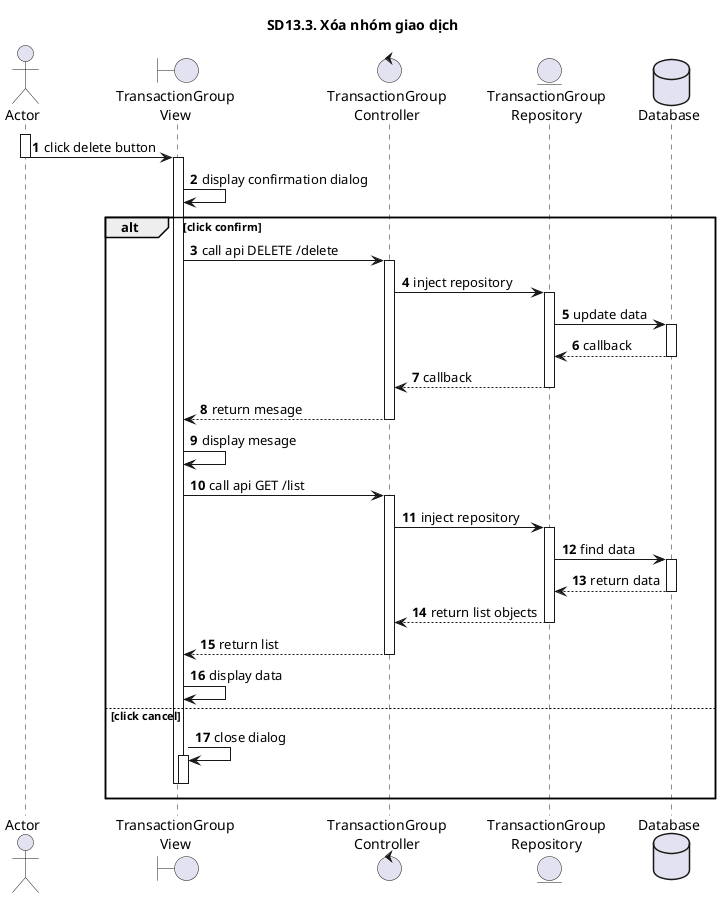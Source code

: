@startuml SQ
autonumber
title SD13.3. Xóa nhóm giao dịch
actor "Actor" as actor
boundary "TransactionGroup\nView" as view
control "TransactionGroup\nController" as controller
entity "TransactionGroup\nRepository" as model
database "Database" as database
activate actor
actor -> view : click delete button
deactivate actor
activate view
view -> view: display confirmation dialog
alt click confirm
view -> controller : call api DELETE /delete
activate controller
controller -> model : inject repository
activate model
model -> database : update data
activate database
database --> model : callback
deactivate database
model --> controller : callback
deactivate model
controller --> view : return mesage
deactivate controller
view -> view: display mesage
view -> controller: call api GET /list
activate controller
controller -> model: inject repository
activate model
model -> database: find data
activate database
database --> model: return data
deactivate database
model --> controller: return list objects
deactivate model
controller --> view: return list
deactivate controller
view -> view: display data
else click cancel
view -> view: close dialog
activate view
deactivate view
deactivate view
end
@enduml